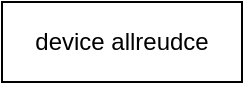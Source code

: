 <mxfile version="21.1.7" type="github">
  <diagram name="Page-1" id="MwBRxflhHFFQ3yZeq8Po">
    <mxGraphModel dx="1114" dy="704" grid="1" gridSize="10" guides="1" tooltips="1" connect="1" arrows="1" fold="1" page="1" pageScale="1" pageWidth="850" pageHeight="1100" math="0" shadow="0">
      <root>
        <mxCell id="0" />
        <mxCell id="1" parent="0" />
        <mxCell id="P4_4rK3jkA7gDj0phg6B-1" value="device allreudce" style="rounded=0;whiteSpace=wrap;html=1;" vertex="1" parent="1">
          <mxGeometry x="120" y="160" width="120" height="40" as="geometry" />
        </mxCell>
      </root>
    </mxGraphModel>
  </diagram>
</mxfile>
